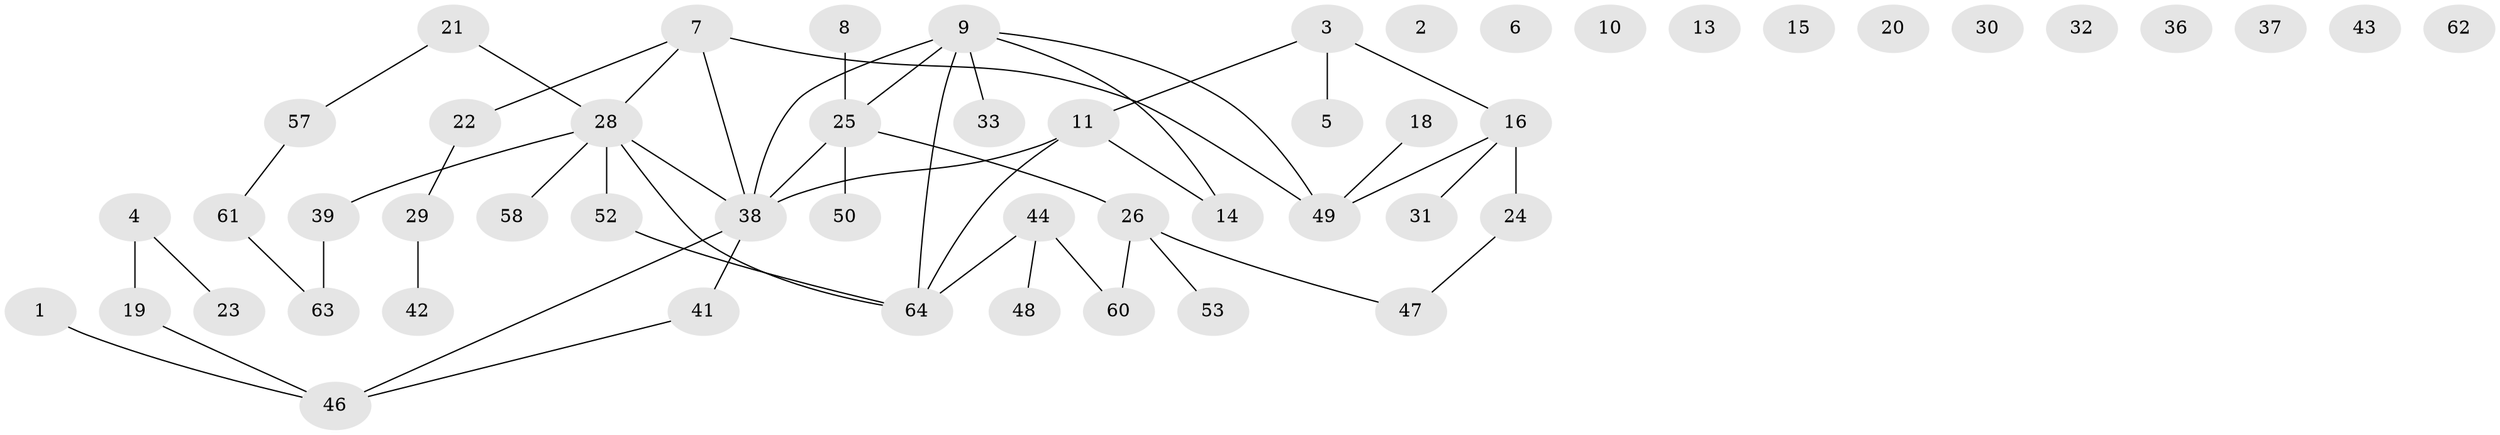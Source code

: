 // original degree distribution, {1: 0.24, 0: 0.16, 3: 0.18666666666666668, 2: 0.26666666666666666, 6: 0.013333333333333334, 4: 0.10666666666666667, 5: 0.02666666666666667}
// Generated by graph-tools (version 1.1) at 2025/16/03/04/25 18:16:26]
// undirected, 52 vertices, 51 edges
graph export_dot {
graph [start="1"]
  node [color=gray90,style=filled];
  1;
  2;
  3;
  4;
  5;
  6;
  7 [super="+40"];
  8;
  9;
  10;
  11 [super="+34+12+17"];
  13;
  14;
  15;
  16;
  18;
  19 [super="+55"];
  20;
  21;
  22;
  23;
  24;
  25 [super="+35+27"];
  26 [super="+56"];
  28 [super="+67+54"];
  29;
  30;
  31;
  32;
  33;
  36;
  37;
  38 [super="+45+66+73"];
  39 [super="+65"];
  41 [super="+59"];
  42;
  43;
  44;
  46 [super="+75"];
  47 [super="+51"];
  48;
  49;
  50;
  52;
  53;
  57;
  58;
  60;
  61;
  62;
  63;
  64 [super="+68+70"];
  1 -- 46;
  3 -- 5;
  3 -- 16;
  3 -- 11;
  4 -- 23;
  4 -- 19;
  7 -- 49;
  7 -- 28;
  7 -- 38;
  7 -- 22;
  8 -- 25;
  9 -- 14;
  9 -- 25;
  9 -- 33;
  9 -- 38;
  9 -- 49;
  9 -- 64;
  11 -- 64;
  11 -- 38;
  11 -- 14;
  16 -- 24;
  16 -- 31;
  16 -- 49;
  18 -- 49;
  19 -- 46;
  21 -- 57;
  21 -- 28;
  22 -- 29;
  24 -- 47;
  25 -- 50;
  25 -- 26;
  25 -- 38;
  26 -- 53;
  26 -- 60;
  26 -- 47;
  28 -- 64;
  28 -- 52;
  28 -- 38;
  28 -- 39;
  28 -- 58;
  29 -- 42;
  38 -- 46;
  38 -- 41;
  39 -- 63;
  41 -- 46;
  44 -- 48;
  44 -- 60;
  44 -- 64;
  52 -- 64;
  57 -- 61;
  61 -- 63;
}
